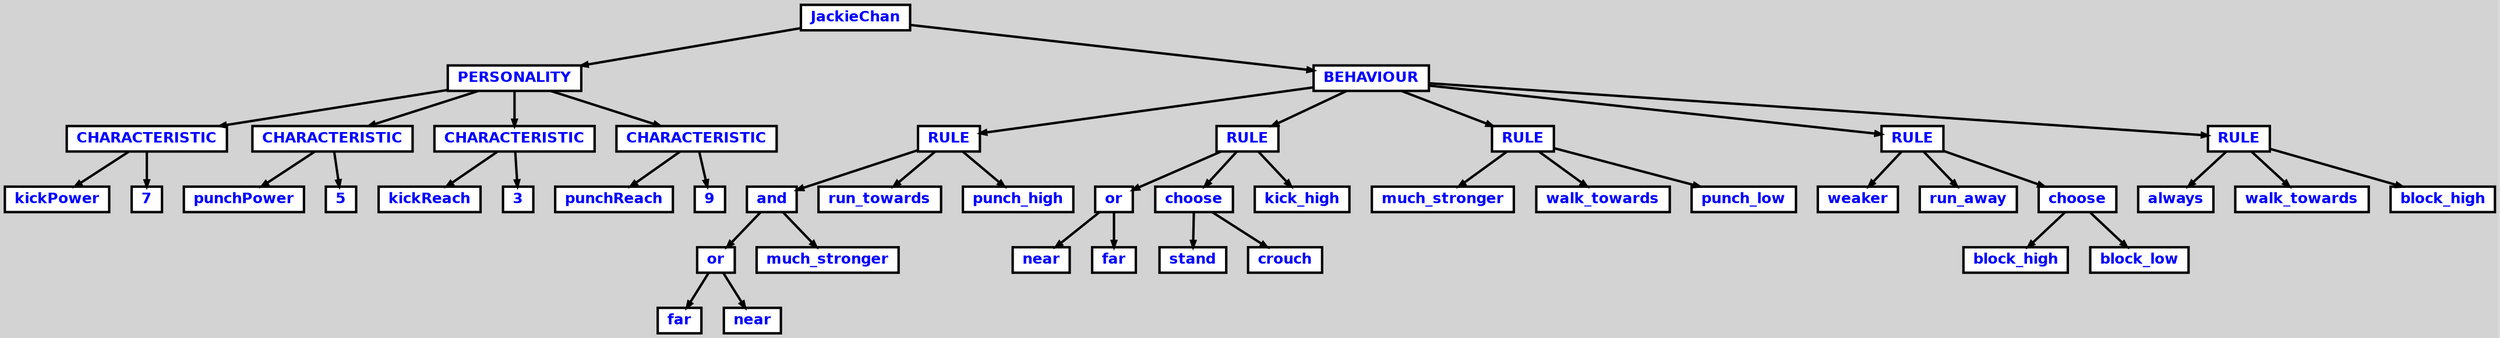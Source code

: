 digraph {

	ordering=out;
	ranksep=.4;
	bgcolor="lightgrey"; node [shape=box, fixedsize=false, fontsize=12, fontname="Helvetica-bold", fontcolor="blue"
		width=.25, height=.25, color="black", fillcolor="white", style="filled, solid, bold"];
	edge [arrowsize=.5, color="black", style="bold"]

  n0 [label="JackieChan"];
  n1 [label="PERSONALITY"];
  n1 [label="PERSONALITY"];
  n2 [label="CHARACTERISTIC"];
  n2 [label="CHARACTERISTIC"];
  n3 [label="kickPower"];
  n4 [label="7"];
  n5 [label="CHARACTERISTIC"];
  n5 [label="CHARACTERISTIC"];
  n6 [label="punchPower"];
  n7 [label="5"];
  n8 [label="CHARACTERISTIC"];
  n8 [label="CHARACTERISTIC"];
  n9 [label="kickReach"];
  n10 [label="3"];
  n11 [label="CHARACTERISTIC"];
  n11 [label="CHARACTERISTIC"];
  n12 [label="punchReach"];
  n13 [label="9"];
  n14 [label="BEHAVIOUR"];
  n14 [label="BEHAVIOUR"];
  n15 [label="RULE"];
  n15 [label="RULE"];
  n16 [label="and"];
  n16 [label="and"];
  n17 [label="or"];
  n17 [label="or"];
  n18 [label="far"];
  n19 [label="near"];
  n20 [label="much_stronger"];
  n21 [label="run_towards"];
  n22 [label="punch_high"];
  n23 [label="RULE"];
  n23 [label="RULE"];
  n24 [label="or"];
  n24 [label="or"];
  n25 [label="near"];
  n26 [label="far"];
  n27 [label="choose"];
  n27 [label="choose"];
  n28 [label="stand"];
  n29 [label="crouch"];
  n30 [label="kick_high"];
  n31 [label="RULE"];
  n31 [label="RULE"];
  n32 [label="much_stronger"];
  n33 [label="walk_towards"];
  n34 [label="punch_low"];
  n35 [label="RULE"];
  n35 [label="RULE"];
  n36 [label="weaker"];
  n37 [label="run_away"];
  n38 [label="choose"];
  n38 [label="choose"];
  n39 [label="block_high"];
  n40 [label="block_low"];
  n41 [label="RULE"];
  n41 [label="RULE"];
  n42 [label="always"];
  n43 [label="walk_towards"];
  n44 [label="block_high"];

  n0 -> n1 // "JackieChan" -> "PERSONALITY"
  n1 -> n2 // "PERSONALITY" -> "CHARACTERISTIC"
  n2 -> n3 // "CHARACTERISTIC" -> "kickPower"
  n2 -> n4 // "CHARACTERISTIC" -> "7"
  n1 -> n5 // "PERSONALITY" -> "CHARACTERISTIC"
  n5 -> n6 // "CHARACTERISTIC" -> "punchPower"
  n5 -> n7 // "CHARACTERISTIC" -> "5"
  n1 -> n8 // "PERSONALITY" -> "CHARACTERISTIC"
  n8 -> n9 // "CHARACTERISTIC" -> "kickReach"
  n8 -> n10 // "CHARACTERISTIC" -> "3"
  n1 -> n11 // "PERSONALITY" -> "CHARACTERISTIC"
  n11 -> n12 // "CHARACTERISTIC" -> "punchReach"
  n11 -> n13 // "CHARACTERISTIC" -> "9"
  n0 -> n14 // "JackieChan" -> "BEHAVIOUR"
  n14 -> n15 // "BEHAVIOUR" -> "RULE"
  n15 -> n16 // "RULE" -> "and"
  n16 -> n17 // "and" -> "or"
  n17 -> n18 // "or" -> "far"
  n17 -> n19 // "or" -> "near"
  n16 -> n20 // "and" -> "much_stronger"
  n15 -> n21 // "RULE" -> "run_towards"
  n15 -> n22 // "RULE" -> "punch_high"
  n14 -> n23 // "BEHAVIOUR" -> "RULE"
  n23 -> n24 // "RULE" -> "or"
  n24 -> n25 // "or" -> "near"
  n24 -> n26 // "or" -> "far"
  n23 -> n27 // "RULE" -> "choose"
  n27 -> n28 // "choose" -> "stand"
  n27 -> n29 // "choose" -> "crouch"
  n23 -> n30 // "RULE" -> "kick_high"
  n14 -> n31 // "BEHAVIOUR" -> "RULE"
  n31 -> n32 // "RULE" -> "much_stronger"
  n31 -> n33 // "RULE" -> "walk_towards"
  n31 -> n34 // "RULE" -> "punch_low"
  n14 -> n35 // "BEHAVIOUR" -> "RULE"
  n35 -> n36 // "RULE" -> "weaker"
  n35 -> n37 // "RULE" -> "run_away"
  n35 -> n38 // "RULE" -> "choose"
  n38 -> n39 // "choose" -> "block_high"
  n38 -> n40 // "choose" -> "block_low"
  n14 -> n41 // "BEHAVIOUR" -> "RULE"
  n41 -> n42 // "RULE" -> "always"
  n41 -> n43 // "RULE" -> "walk_towards"
  n41 -> n44 // "RULE" -> "block_high"

}
